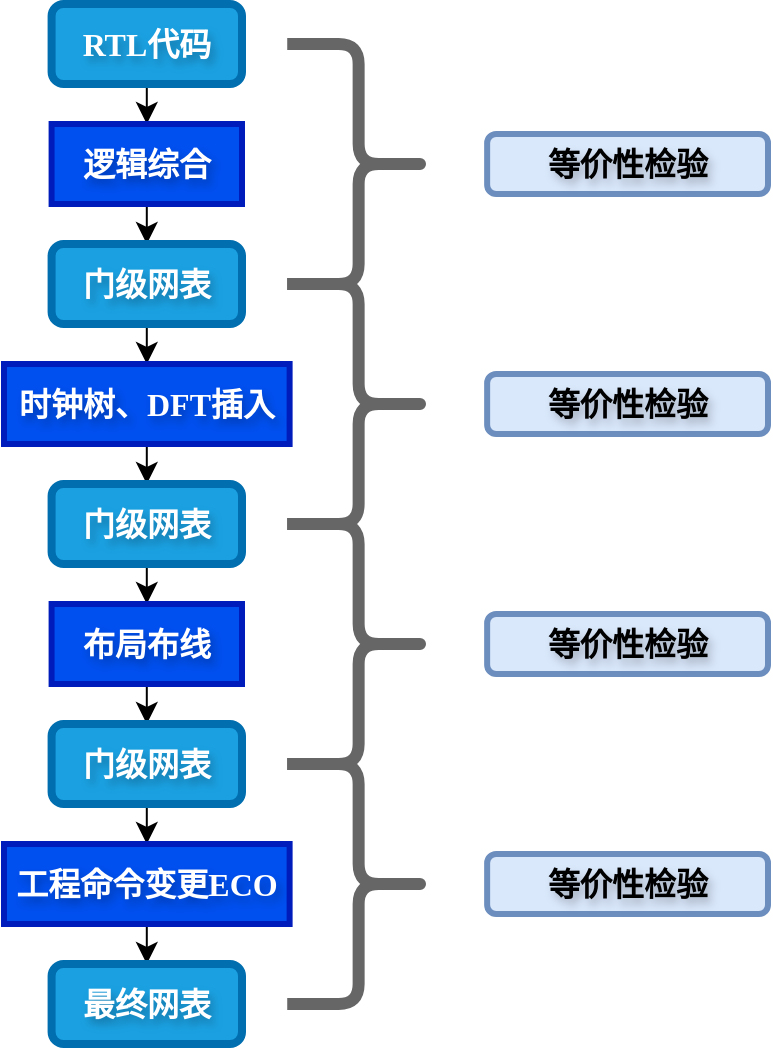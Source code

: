 <mxfile version="24.9.1">
  <diagram name="第 1 页" id="bX1eLvP730S5amD4mW-c">
    <mxGraphModel dx="1456" dy="1003" grid="0" gridSize="10" guides="1" tooltips="1" connect="1" arrows="1" fold="1" page="0" pageScale="1" pageWidth="827" pageHeight="1169" math="0" shadow="0">
      <root>
        <mxCell id="0" />
        <mxCell id="1" parent="0" />
        <mxCell id="eNDN4yYdiFkCbwigSGGk-26" value="" style="group;fontSize=16;textShadow=1;" vertex="1" connectable="0" parent="1">
          <mxGeometry x="-60" width="382" height="520" as="geometry" />
        </mxCell>
        <mxCell id="eNDN4yYdiFkCbwigSGGk-10" style="edgeStyle=none;curved=1;rounded=0;orthogonalLoop=1;jettySize=auto;html=1;exitX=0.5;exitY=1;exitDx=0;exitDy=0;entryX=0.5;entryY=0;entryDx=0;entryDy=0;fontSize=16;startSize=8;endSize=8;fontFamily=宋体;fontStyle=1;textShadow=1;" edge="1" parent="eNDN4yYdiFkCbwigSGGk-26" source="eNDN4yYdiFkCbwigSGGk-1" target="eNDN4yYdiFkCbwigSGGk-2">
          <mxGeometry relative="1" as="geometry" />
        </mxCell>
        <mxCell id="eNDN4yYdiFkCbwigSGGk-1" value="&lt;font face=&quot;Times New Roman&quot;&gt;RTL&lt;/font&gt;代码" style="rounded=1;whiteSpace=wrap;html=1;fontFamily=宋体;fontStyle=1;fillColor=#1ba1e2;fontColor=#ffffff;strokeColor=#006EAF;strokeWidth=4;fontSize=16;textShadow=1;" vertex="1" parent="eNDN4yYdiFkCbwigSGGk-26">
          <mxGeometry x="23.801" width="95.202" height="40" as="geometry" />
        </mxCell>
        <mxCell id="eNDN4yYdiFkCbwigSGGk-11" style="edgeStyle=none;curved=1;rounded=0;orthogonalLoop=1;jettySize=auto;html=1;exitX=0.5;exitY=1;exitDx=0;exitDy=0;entryX=0.5;entryY=0;entryDx=0;entryDy=0;fontSize=16;startSize=8;endSize=8;fontFamily=宋体;fontStyle=1;textShadow=1;" edge="1" parent="eNDN4yYdiFkCbwigSGGk-26" source="eNDN4yYdiFkCbwigSGGk-2" target="eNDN4yYdiFkCbwigSGGk-3">
          <mxGeometry relative="1" as="geometry" />
        </mxCell>
        <mxCell id="eNDN4yYdiFkCbwigSGGk-2" value="逻辑综合" style="rounded=0;whiteSpace=wrap;html=1;fontFamily=宋体;fontStyle=1;fillColor=#0050ef;fontColor=#ffffff;strokeColor=#001DBC;strokeWidth=3;fontSize=16;textShadow=1;" vertex="1" parent="eNDN4yYdiFkCbwigSGGk-26">
          <mxGeometry x="23.801" y="60" width="95.202" height="40" as="geometry" />
        </mxCell>
        <mxCell id="eNDN4yYdiFkCbwigSGGk-12" style="edgeStyle=none;curved=1;rounded=0;orthogonalLoop=1;jettySize=auto;html=1;exitX=0.5;exitY=1;exitDx=0;exitDy=0;fontSize=16;startSize=8;endSize=8;fontFamily=宋体;fontStyle=1;textShadow=1;" edge="1" parent="eNDN4yYdiFkCbwigSGGk-26" source="eNDN4yYdiFkCbwigSGGk-3" target="eNDN4yYdiFkCbwigSGGk-4">
          <mxGeometry relative="1" as="geometry" />
        </mxCell>
        <mxCell id="eNDN4yYdiFkCbwigSGGk-3" value="门级网表" style="rounded=1;whiteSpace=wrap;html=1;fontFamily=宋体;fontStyle=1;fillColor=#1ba1e2;fontColor=#ffffff;strokeColor=#006EAF;strokeWidth=4;fontSize=16;textShadow=1;" vertex="1" parent="eNDN4yYdiFkCbwigSGGk-26">
          <mxGeometry x="23.801" y="120" width="95.202" height="40" as="geometry" />
        </mxCell>
        <mxCell id="eNDN4yYdiFkCbwigSGGk-13" style="edgeStyle=none;curved=1;rounded=0;orthogonalLoop=1;jettySize=auto;html=1;exitX=0.5;exitY=1;exitDx=0;exitDy=0;entryX=0.5;entryY=0;entryDx=0;entryDy=0;fontSize=16;startSize=8;endSize=8;fontFamily=宋体;fontStyle=1;textShadow=1;" edge="1" parent="eNDN4yYdiFkCbwigSGGk-26" source="eNDN4yYdiFkCbwigSGGk-4" target="eNDN4yYdiFkCbwigSGGk-5">
          <mxGeometry relative="1" as="geometry" />
        </mxCell>
        <mxCell id="eNDN4yYdiFkCbwigSGGk-4" value="时钟树、&lt;font face=&quot;Times New Roman&quot;&gt;DFT&lt;/font&gt;插入" style="rounded=0;whiteSpace=wrap;html=1;fontFamily=宋体;fontStyle=1;fillColor=#0050ef;fontColor=#ffffff;strokeColor=#001DBC;strokeWidth=3;fontSize=16;textShadow=1;" vertex="1" parent="eNDN4yYdiFkCbwigSGGk-26">
          <mxGeometry y="180" width="142.804" height="40" as="geometry" />
        </mxCell>
        <mxCell id="eNDN4yYdiFkCbwigSGGk-14" style="edgeStyle=none;curved=1;rounded=0;orthogonalLoop=1;jettySize=auto;html=1;exitX=0.5;exitY=1;exitDx=0;exitDy=0;entryX=0.5;entryY=0;entryDx=0;entryDy=0;fontSize=16;startSize=8;endSize=8;fontFamily=宋体;fontStyle=1;textShadow=1;" edge="1" parent="eNDN4yYdiFkCbwigSGGk-26" source="eNDN4yYdiFkCbwigSGGk-5" target="eNDN4yYdiFkCbwigSGGk-6">
          <mxGeometry relative="1" as="geometry" />
        </mxCell>
        <mxCell id="eNDN4yYdiFkCbwigSGGk-5" value="门级网表" style="rounded=1;whiteSpace=wrap;html=1;fontFamily=宋体;fontStyle=1;fillColor=#1ba1e2;fontColor=#ffffff;strokeColor=#006EAF;strokeWidth=4;fontSize=16;textShadow=1;" vertex="1" parent="eNDN4yYdiFkCbwigSGGk-26">
          <mxGeometry x="23.801" y="240" width="95.202" height="40" as="geometry" />
        </mxCell>
        <mxCell id="eNDN4yYdiFkCbwigSGGk-15" style="edgeStyle=none;curved=1;rounded=0;orthogonalLoop=1;jettySize=auto;html=1;exitX=0.5;exitY=1;exitDx=0;exitDy=0;entryX=0.5;entryY=0;entryDx=0;entryDy=0;fontSize=16;startSize=8;endSize=8;fontFamily=宋体;fontStyle=1;textShadow=1;" edge="1" parent="eNDN4yYdiFkCbwigSGGk-26" source="eNDN4yYdiFkCbwigSGGk-6" target="eNDN4yYdiFkCbwigSGGk-7">
          <mxGeometry relative="1" as="geometry" />
        </mxCell>
        <mxCell id="eNDN4yYdiFkCbwigSGGk-6" value="布局布线" style="rounded=0;whiteSpace=wrap;html=1;fontFamily=宋体;fontStyle=1;fillColor=#0050ef;fontColor=#ffffff;strokeColor=#001DBC;strokeWidth=3;fontSize=16;textShadow=1;" vertex="1" parent="eNDN4yYdiFkCbwigSGGk-26">
          <mxGeometry x="23.801" y="300" width="95.202" height="40" as="geometry" />
        </mxCell>
        <mxCell id="eNDN4yYdiFkCbwigSGGk-16" style="edgeStyle=none;curved=1;rounded=0;orthogonalLoop=1;jettySize=auto;html=1;exitX=0.5;exitY=1;exitDx=0;exitDy=0;fontSize=16;startSize=8;endSize=8;fontFamily=宋体;fontStyle=1;textShadow=1;" edge="1" parent="eNDN4yYdiFkCbwigSGGk-26" source="eNDN4yYdiFkCbwigSGGk-7" target="eNDN4yYdiFkCbwigSGGk-8">
          <mxGeometry relative="1" as="geometry" />
        </mxCell>
        <mxCell id="eNDN4yYdiFkCbwigSGGk-7" value="门级网表" style="rounded=1;whiteSpace=wrap;html=1;fontFamily=宋体;fontStyle=1;fillColor=#1ba1e2;fontColor=#ffffff;strokeColor=#006EAF;strokeWidth=4;fontSize=16;textShadow=1;" vertex="1" parent="eNDN4yYdiFkCbwigSGGk-26">
          <mxGeometry x="23.801" y="360" width="95.202" height="40" as="geometry" />
        </mxCell>
        <mxCell id="eNDN4yYdiFkCbwigSGGk-17" style="edgeStyle=none;curved=1;rounded=0;orthogonalLoop=1;jettySize=auto;html=1;exitX=0.5;exitY=1;exitDx=0;exitDy=0;fontSize=16;startSize=8;endSize=8;fontFamily=宋体;fontStyle=1;textShadow=1;" edge="1" parent="eNDN4yYdiFkCbwigSGGk-26" source="eNDN4yYdiFkCbwigSGGk-8" target="eNDN4yYdiFkCbwigSGGk-9">
          <mxGeometry relative="1" as="geometry" />
        </mxCell>
        <mxCell id="eNDN4yYdiFkCbwigSGGk-8" value="工程命令变更&lt;font face=&quot;Times New Roman&quot;&gt;ECO&lt;/font&gt;" style="rounded=0;whiteSpace=wrap;html=1;fontFamily=宋体;fontStyle=1;fillColor=#0050ef;fontColor=#ffffff;strokeColor=#001DBC;strokeWidth=3;fontSize=16;textShadow=1;" vertex="1" parent="eNDN4yYdiFkCbwigSGGk-26">
          <mxGeometry y="420" width="142.804" height="40" as="geometry" />
        </mxCell>
        <mxCell id="eNDN4yYdiFkCbwigSGGk-9" value="最终网表" style="rounded=1;whiteSpace=wrap;html=1;fontFamily=宋体;fontStyle=1;fillColor=#1ba1e2;fontColor=#ffffff;strokeColor=#006EAF;strokeWidth=4;fontSize=16;textShadow=1;" vertex="1" parent="eNDN4yYdiFkCbwigSGGk-26">
          <mxGeometry x="23.801" y="480" width="95.202" height="40" as="geometry" />
        </mxCell>
        <mxCell id="eNDN4yYdiFkCbwigSGGk-18" value="" style="shape=curlyBracket;whiteSpace=wrap;html=1;rounded=1;flipH=1;labelPosition=right;verticalLabelPosition=middle;align=left;verticalAlign=middle;fillColor=#f5f5f5;strokeColor=#666666;fontColor=#333333;strokeWidth=6;fontSize=16;textShadow=1;" vertex="1" parent="eNDN4yYdiFkCbwigSGGk-26">
          <mxGeometry x="141.614" y="20" width="71.402" height="120" as="geometry" />
        </mxCell>
        <mxCell id="eNDN4yYdiFkCbwigSGGk-19" value="" style="shape=curlyBracket;whiteSpace=wrap;html=1;rounded=1;flipH=1;labelPosition=right;verticalLabelPosition=middle;align=left;verticalAlign=middle;fillColor=#f5f5f5;strokeColor=#666666;fontColor=#333333;strokeWidth=6;fontSize=16;textShadow=1;" vertex="1" parent="eNDN4yYdiFkCbwigSGGk-26">
          <mxGeometry x="141.614" y="140" width="71.402" height="120" as="geometry" />
        </mxCell>
        <mxCell id="eNDN4yYdiFkCbwigSGGk-20" value="" style="shape=curlyBracket;whiteSpace=wrap;html=1;rounded=1;flipH=1;labelPosition=right;verticalLabelPosition=middle;align=left;verticalAlign=middle;fillColor=#f5f5f5;strokeColor=#666666;fontColor=#333333;strokeWidth=6;fontSize=16;textShadow=1;" vertex="1" parent="eNDN4yYdiFkCbwigSGGk-26">
          <mxGeometry x="141.614" y="260" width="71.402" height="120" as="geometry" />
        </mxCell>
        <mxCell id="eNDN4yYdiFkCbwigSGGk-21" value="" style="shape=curlyBracket;whiteSpace=wrap;html=1;rounded=1;flipH=1;labelPosition=right;verticalLabelPosition=middle;align=left;verticalAlign=middle;fillColor=#f5f5f5;strokeColor=#666666;fontColor=#333333;strokeWidth=6;fontSize=16;textShadow=1;" vertex="1" parent="eNDN4yYdiFkCbwigSGGk-26">
          <mxGeometry x="141.614" y="380" width="71.402" height="120" as="geometry" />
        </mxCell>
        <mxCell id="eNDN4yYdiFkCbwigSGGk-22" value="&lt;font face=&quot;宋体&quot;&gt;&lt;b&gt;等价性检验&lt;/b&gt;&lt;/font&gt;" style="text;html=1;align=center;verticalAlign=middle;whiteSpace=wrap;rounded=1;fontSize=16;labelBackgroundColor=none;labelBorderColor=none;textShadow=1;strokeColor=#6c8ebf;fillColor=#dae8fc;strokeWidth=3;" vertex="1" parent="eNDN4yYdiFkCbwigSGGk-26">
          <mxGeometry x="241.576" y="65" width="140.424" height="30" as="geometry" />
        </mxCell>
        <mxCell id="eNDN4yYdiFkCbwigSGGk-23" value="&lt;font face=&quot;宋体&quot;&gt;&lt;b&gt;等价性检验&lt;/b&gt;&lt;/font&gt;" style="text;html=1;align=center;verticalAlign=middle;whiteSpace=wrap;rounded=1;fontSize=16;labelBackgroundColor=none;labelBorderColor=none;textShadow=1;strokeColor=#6c8ebf;fillColor=#dae8fc;strokeWidth=3;" vertex="1" parent="eNDN4yYdiFkCbwigSGGk-26">
          <mxGeometry x="241.576" y="185" width="140.424" height="30" as="geometry" />
        </mxCell>
        <mxCell id="eNDN4yYdiFkCbwigSGGk-24" value="&lt;font face=&quot;宋体&quot;&gt;&lt;b&gt;等价性检验&lt;/b&gt;&lt;/font&gt;" style="text;html=1;align=center;verticalAlign=middle;whiteSpace=wrap;rounded=1;fontSize=16;labelBackgroundColor=none;labelBorderColor=none;textShadow=1;strokeColor=#6c8ebf;fillColor=#dae8fc;strokeWidth=3;" vertex="1" parent="eNDN4yYdiFkCbwigSGGk-26">
          <mxGeometry x="241.576" y="305" width="140.424" height="30" as="geometry" />
        </mxCell>
        <mxCell id="eNDN4yYdiFkCbwigSGGk-25" value="&lt;font face=&quot;宋体&quot;&gt;&lt;b&gt;等价性检验&lt;/b&gt;&lt;/font&gt;" style="text;html=1;align=center;verticalAlign=middle;whiteSpace=wrap;rounded=1;fontSize=16;labelBackgroundColor=none;labelBorderColor=none;textShadow=1;strokeColor=#6c8ebf;fillColor=#dae8fc;strokeWidth=3;" vertex="1" parent="eNDN4yYdiFkCbwigSGGk-26">
          <mxGeometry x="241.576" y="425" width="140.424" height="30" as="geometry" />
        </mxCell>
      </root>
    </mxGraphModel>
  </diagram>
</mxfile>
